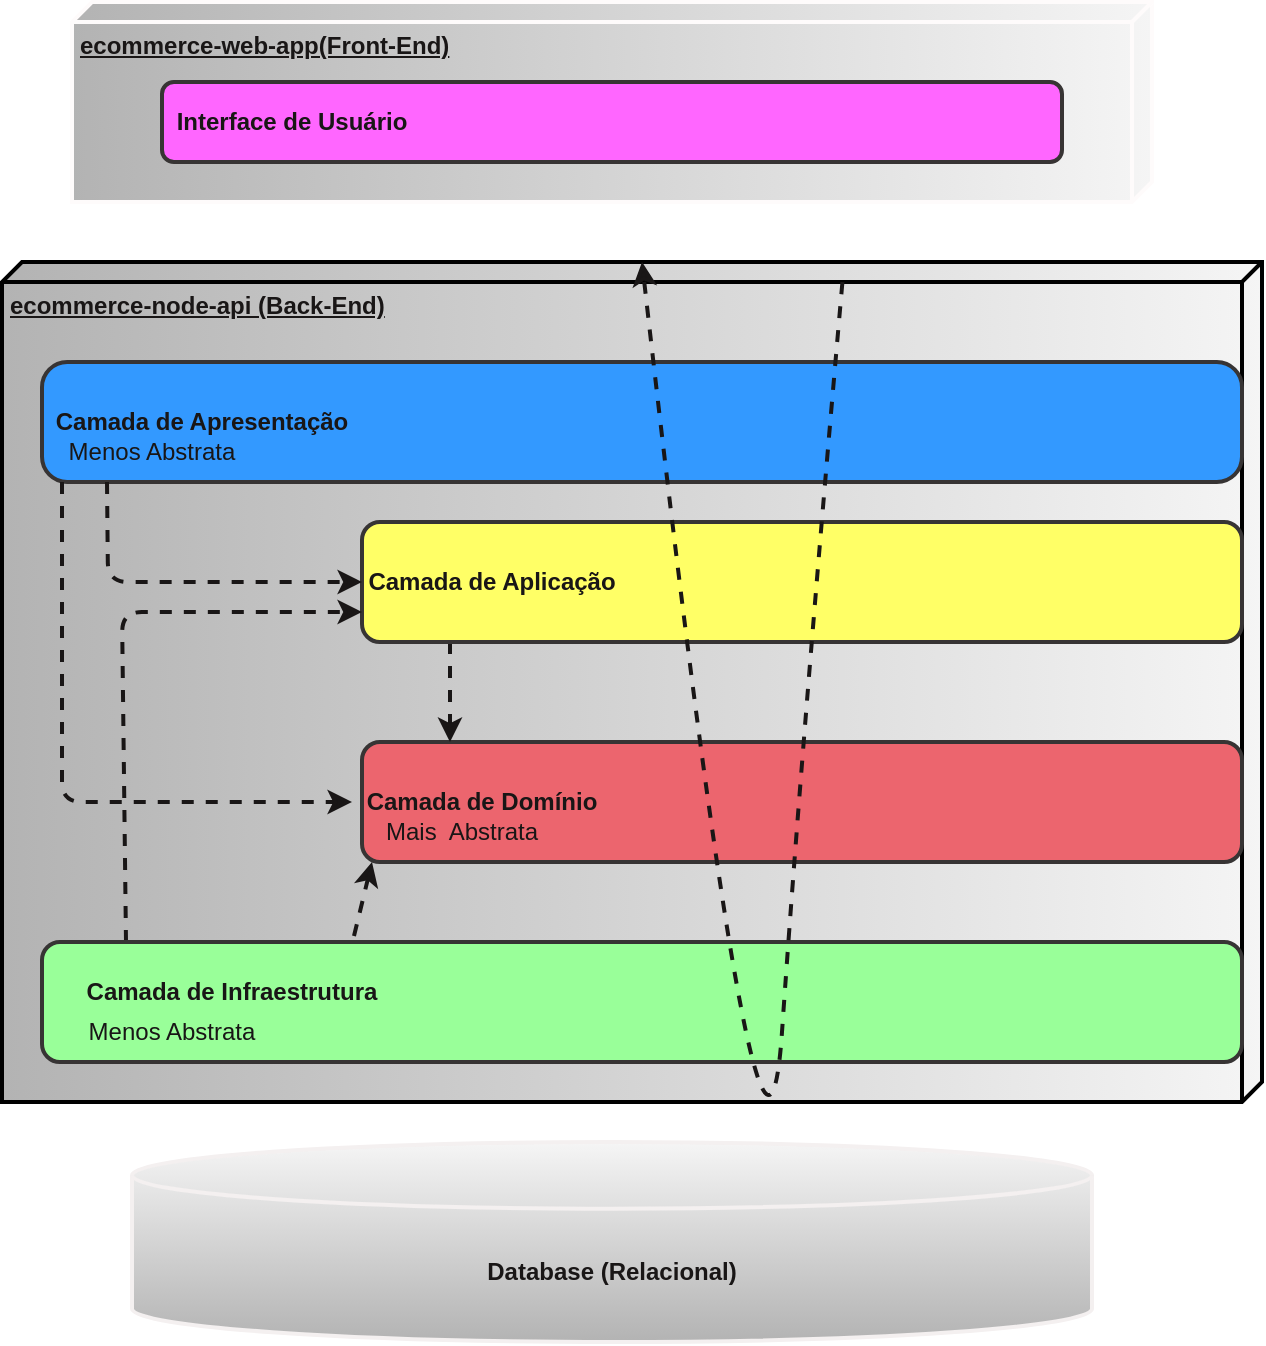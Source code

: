 <mxfile>
    <diagram id="ehvUv0xJiv6CY3YclSAE" name="Arquitetura em Camadas">
        <mxGraphModel dx="671" dy="629" grid="1" gridSize="10" guides="1" tooltips="1" connect="1" arrows="1" fold="1" page="1" pageScale="1" pageWidth="850" pageHeight="1100" math="0" shadow="0">
            <root>
                <mxCell id="0"/>
                <mxCell id="1" parent="0"/>
                <mxCell id="2" value="ecommerce-node-api (Back-End)" style="verticalAlign=top;align=left;spacingTop=8;spacingLeft=2;spacingRight=12;shape=cube;size=10;direction=south;fontStyle=5;html=1;strokeWidth=2;strokeColor=default;fillColor=#f5f5f5;gradientColor=#b3b3b3;fontColor=#191616;" vertex="1" parent="1">
                    <mxGeometry x="120" y="340" width="630" height="420" as="geometry"/>
                </mxCell>
                <mxCell id="3" value="ecommerce-web-app(Front-End)" style="verticalAlign=top;align=left;spacingTop=8;spacingLeft=2;spacingRight=12;shape=cube;size=10;direction=south;fontStyle=5;html=1;strokeWidth=2;strokeColor=#fefbfb;fillColor=#f5f5f5;gradientColor=#b3b3b3;fontColor=#191616;" vertex="1" parent="1">
                    <mxGeometry x="155" y="210" width="540" height="100" as="geometry"/>
                </mxCell>
                <mxCell id="4" value="" style="strokeWidth=2;html=1;shape=mxgraph.flowchart.database;whiteSpace=wrap;strokeColor=#f4f0f0;fillColor=#f5f5f5;gradientColor=#b3b3b3;" vertex="1" parent="1">
                    <mxGeometry x="185" y="780" width="480" height="100" as="geometry"/>
                </mxCell>
                <mxCell id="5" value="Database (Relacional)" style="text;html=1;strokeColor=none;fillColor=none;align=center;verticalAlign=middle;whiteSpace=wrap;rounded=0;strokeWidth=2;fontColor=#191616;fontStyle=1" vertex="1" parent="1">
                    <mxGeometry x="295" y="820" width="260" height="50" as="geometry"/>
                </mxCell>
                <mxCell id="7" value="" style="rounded=1;whiteSpace=wrap;html=1;strokeColor=#373434;strokeWidth=2;fontColor=#191616;fillColor=#ec656e;" vertex="1" parent="1">
                    <mxGeometry x="300" y="580" width="440" height="60" as="geometry"/>
                </mxCell>
                <mxCell id="9" value="Camada de Domínio" style="text;html=1;strokeColor=none;fillColor=none;align=center;verticalAlign=middle;whiteSpace=wrap;rounded=0;strokeWidth=2;fontColor=#191616;fontStyle=1" vertex="1" parent="1">
                    <mxGeometry x="295" y="595" width="130" height="30" as="geometry"/>
                </mxCell>
                <mxCell id="11" value="" style="rounded=1;whiteSpace=wrap;html=1;strokeColor=#373434;strokeWidth=2;fontColor=#191616;fillColor=#3399FF;arcSize=21;points=[[0,0,0,0,0],[0,0.25,0,0,0],[0,0.5,0,0,0],[0,0.75,0,0,0],[0,1,0,0,0],[0.05,0.95,0,0,0],[0.13,0.95,0,0,0],[0.25,0,0,0,0],[0.5,0,0,0,0],[0.75,0,0,0,0],[0.75,1,0,0,0],[1,0,0,0,0],[1,0.25,0,0,0],[1,0.5,0,0,0],[1,0.75,0,0,0],[1,1,0,0,0]];" vertex="1" parent="1">
                    <mxGeometry x="140" y="390" width="600" height="60" as="geometry"/>
                </mxCell>
                <mxCell id="12" value="Camada de Apresentação" style="text;html=1;strokeColor=none;fillColor=none;align=center;verticalAlign=middle;whiteSpace=wrap;rounded=0;strokeWidth=2;fontColor=#191616;fontStyle=1" vertex="1" parent="1">
                    <mxGeometry x="140" y="405" width="160" height="30" as="geometry"/>
                </mxCell>
                <mxCell id="14" value="" style="rounded=1;whiteSpace=wrap;html=1;strokeColor=#373434;strokeWidth=2;fontColor=#191616;fillColor=#FF66FF;" vertex="1" parent="1">
                    <mxGeometry x="200" y="250" width="450" height="40" as="geometry"/>
                </mxCell>
                <mxCell id="15" value="Interface de Usuário" style="text;html=1;strokeColor=none;fillColor=none;align=center;verticalAlign=middle;whiteSpace=wrap;rounded=0;strokeWidth=2;fontColor=#191616;fontStyle=1" vertex="1" parent="1">
                    <mxGeometry x="185" y="255" width="160" height="30" as="geometry"/>
                </mxCell>
                <mxCell id="46" style="edgeStyle=none;html=1;exitX=0.1;exitY=1;exitDx=0;exitDy=0;exitPerimeter=0;dashed=1;strokeColor=#191616;strokeWidth=2;fontColor=#191616;endArrow=classic;endFill=1;" edge="1" parent="1" source="16">
                    <mxGeometry relative="1" as="geometry">
                        <mxPoint x="344" y="580" as="targetPoint"/>
                    </mxGeometry>
                </mxCell>
                <mxCell id="16" value="" style="rounded=1;whiteSpace=wrap;html=1;strokeColor=#373434;strokeWidth=2;fontColor=#191616;fillColor=#FFFF66;points=[[0,0,0,0,0],[0,0.25,0,0,0],[0,0.5,0,0,0],[0,0.75,0,0,0],[0,1,0,0,0],[0.1,1,0,0,0],[0.25,0,0,0,0],[0.5,0,0,0,0],[0.5,1,0,0,0],[0.75,0,0,0,0],[0.75,1,0,0,0],[1,0,0,0,0],[1,0.25,0,0,0],[1,0.5,0,0,0],[1,0.75,0,0,0],[1,1,0,0,0]];" vertex="1" parent="1">
                    <mxGeometry x="300" y="470" width="440" height="60" as="geometry"/>
                </mxCell>
                <mxCell id="17" value="Camada de Aplicação" style="text;html=1;strokeColor=none;fillColor=none;align=center;verticalAlign=middle;whiteSpace=wrap;rounded=0;strokeWidth=2;fontColor=#191616;fontStyle=1" vertex="1" parent="1">
                    <mxGeometry x="300" y="485" width="130" height="30" as="geometry"/>
                </mxCell>
                <mxCell id="47" style="edgeStyle=none;html=1;exitX=0.07;exitY=0;exitDx=0;exitDy=0;exitPerimeter=0;entryX=0;entryY=0.75;entryDx=0;entryDy=0;entryPerimeter=0;dashed=1;strokeColor=#191616;strokeWidth=2;fontColor=#191616;endArrow=classic;endFill=1;" edge="1" parent="1" source="26" target="16">
                    <mxGeometry relative="1" as="geometry">
                        <Array as="points">
                            <mxPoint x="180" y="515"/>
                        </Array>
                    </mxGeometry>
                </mxCell>
                <mxCell id="48" style="edgeStyle=none;html=1;exitX=0.26;exitY=0;exitDx=0;exitDy=-3;exitPerimeter=0;entryX=0;entryY=1;entryDx=0;entryDy=0;dashed=1;strokeColor=#191616;strokeWidth=2;fontColor=#191616;endArrow=classic;endFill=1;" edge="1" parent="1" source="26" target="28">
                    <mxGeometry relative="1" as="geometry"/>
                </mxCell>
                <mxCell id="26" value="" style="rounded=1;whiteSpace=wrap;html=1;strokeColor=#373434;strokeWidth=2;fontColor=#191616;fillColor=#99FF99;points=[[0,0,0,0,0],[0,0.25,0,0,0],[0,0.5,0,0,0],[0,0.75,0,0,0],[0,1,0,0,0],[0.07,0,0,0,0],[0.25,1,0,0,0],[0.26,0,0,0,-3],[0.5,1,0,0,0],[0.75,0,0,0,0],[0.75,1,0,0,0],[1,0,0,0,0],[1,0.25,0,0,0],[1,0.5,0,0,0],[1,0.75,0,0,0],[1,1,0,0,0]];" vertex="1" parent="1">
                    <mxGeometry x="140" y="680" width="600" height="60" as="geometry"/>
                </mxCell>
                <mxCell id="27" value="Camada de Infraestrutura" style="text;html=1;strokeColor=none;fillColor=none;align=center;verticalAlign=middle;whiteSpace=wrap;rounded=0;strokeWidth=2;fontColor=#191616;fontStyle=1" vertex="1" parent="1">
                    <mxGeometry x="155" y="690" width="160" height="30" as="geometry"/>
                </mxCell>
                <mxCell id="28" value="Mais&amp;nbsp; Abstrata" style="text;html=1;strokeColor=none;fillColor=none;align=center;verticalAlign=middle;whiteSpace=wrap;rounded=0;strokeWidth=2;fontColor=#191616;" vertex="1" parent="1">
                    <mxGeometry x="305" y="610" width="90" height="30" as="geometry"/>
                </mxCell>
                <mxCell id="30" value="Menos Abstrata" style="text;html=1;strokeColor=none;fillColor=none;align=center;verticalAlign=middle;whiteSpace=wrap;rounded=0;strokeWidth=2;fontColor=#191616;" vertex="1" parent="1">
                    <mxGeometry x="160" y="710" width="90" height="30" as="geometry"/>
                </mxCell>
                <mxCell id="44" style="edgeStyle=none;html=1;exitX=0.25;exitY=1;exitDx=0;exitDy=0;fontColor=#191616;strokeColor=#191616;endArrow=classic;endFill=1;strokeWidth=2;dashed=1;entryX=0;entryY=0.5;entryDx=0;entryDy=0;entryPerimeter=0;" edge="1" parent="1" source="32" target="16">
                    <mxGeometry relative="1" as="geometry">
                        <mxPoint x="300" y="495" as="targetPoint"/>
                        <Array as="points">
                            <mxPoint x="173" y="500"/>
                        </Array>
                    </mxGeometry>
                </mxCell>
                <mxCell id="45" style="edgeStyle=none;html=1;exitX=0;exitY=1;exitDx=0;exitDy=0;entryX=0;entryY=0.5;entryDx=0;entryDy=0;dashed=1;strokeColor=#191616;strokeWidth=2;fontColor=#191616;endArrow=classic;endFill=1;" edge="1" parent="1" source="32" target="9">
                    <mxGeometry relative="1" as="geometry">
                        <Array as="points">
                            <mxPoint x="150" y="610"/>
                        </Array>
                    </mxGeometry>
                </mxCell>
                <mxCell id="32" value="Menos Abstrata" style="text;html=1;strokeColor=none;fillColor=none;align=center;verticalAlign=middle;whiteSpace=wrap;rounded=0;strokeWidth=2;fontColor=#191616;" vertex="1" parent="1">
                    <mxGeometry x="150" y="420" width="90" height="30" as="geometry"/>
                </mxCell>
                <mxCell id="54" value="" style="curved=1;endArrow=classic;html=1;dashed=1;strokeColor=#191616;strokeWidth=2;fontColor=#191616;exitX=0.024;exitY=0.333;exitDx=0;exitDy=0;exitPerimeter=0;entryX=0;entryY=0;entryDx=0;entryDy=310;entryPerimeter=0;" edge="1" parent="1" source="2" target="2">
                    <mxGeometry width="50" height="50" relative="1" as="geometry">
                        <mxPoint x="400" y="570" as="sourcePoint"/>
                        <mxPoint x="450" y="520" as="targetPoint"/>
                        <Array as="points">
                            <mxPoint x="520" y="580"/>
                            <mxPoint x="500" y="870"/>
                        </Array>
                    </mxGeometry>
                </mxCell>
            </root>
        </mxGraphModel>
    </diagram>
</mxfile>